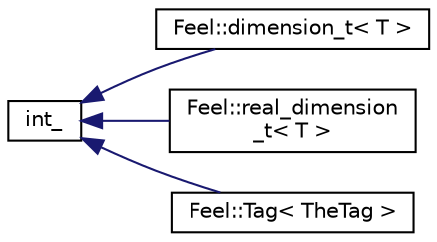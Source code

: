 digraph "Graphical Class Hierarchy"
{
 // LATEX_PDF_SIZE
  edge [fontname="Helvetica",fontsize="10",labelfontname="Helvetica",labelfontsize="10"];
  node [fontname="Helvetica",fontsize="10",shape=record];
  rankdir="LR";
  Node0 [label="int_",height=0.2,width=0.4,color="black", fillcolor="white", style="filled",URL="$classboost_1_1mpl_1_1int__.html",tooltip=" "];
  Node0 -> Node1 [dir="back",color="midnightblue",fontsize="10",style="solid",fontname="Helvetica"];
  Node1 [label="Feel::dimension_t\< T \>",height=0.2,width=0.4,color="black", fillcolor="white", style="filled",URL="$structFeel_1_1dimension__t.html",tooltip=" "];
  Node0 -> Node2 [dir="back",color="midnightblue",fontsize="10",style="solid",fontname="Helvetica"];
  Node2 [label="Feel::real_dimension\l_t\< T \>",height=0.2,width=0.4,color="black", fillcolor="white", style="filled",URL="$structFeel_1_1real__dimension__t.html",tooltip=" "];
  Node0 -> Node3 [dir="back",color="midnightblue",fontsize="10",style="solid",fontname="Helvetica"];
  Node3 [label="Feel::Tag\< TheTag \>",height=0.2,width=0.4,color="black", fillcolor="white", style="filled",URL="$structFeel_1_1Tag.html",tooltip=" "];
}
